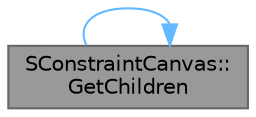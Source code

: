 digraph "SConstraintCanvas::GetChildren"
{
 // INTERACTIVE_SVG=YES
 // LATEX_PDF_SIZE
  bgcolor="transparent";
  edge [fontname=Helvetica,fontsize=10,labelfontname=Helvetica,labelfontsize=10];
  node [fontname=Helvetica,fontsize=10,shape=box,height=0.2,width=0.4];
  rankdir="LR";
  Node1 [id="Node000001",label="SConstraintCanvas::\lGetChildren",height=0.2,width=0.4,color="gray40", fillcolor="grey60", style="filled", fontcolor="black",tooltip="All widgets must provide a way to access their children in a layout-agnostic way."];
  Node1 -> Node1 [id="edge1_Node000001_Node000001",color="steelblue1",style="solid",tooltip=" "];
}
